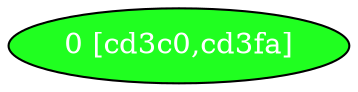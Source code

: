 diGraph libnss3{
	libnss3_0  [style=filled fillcolor="#20FF20" fontcolor="#ffffff" shape=oval label="0 [cd3c0,cd3fa]"]


}